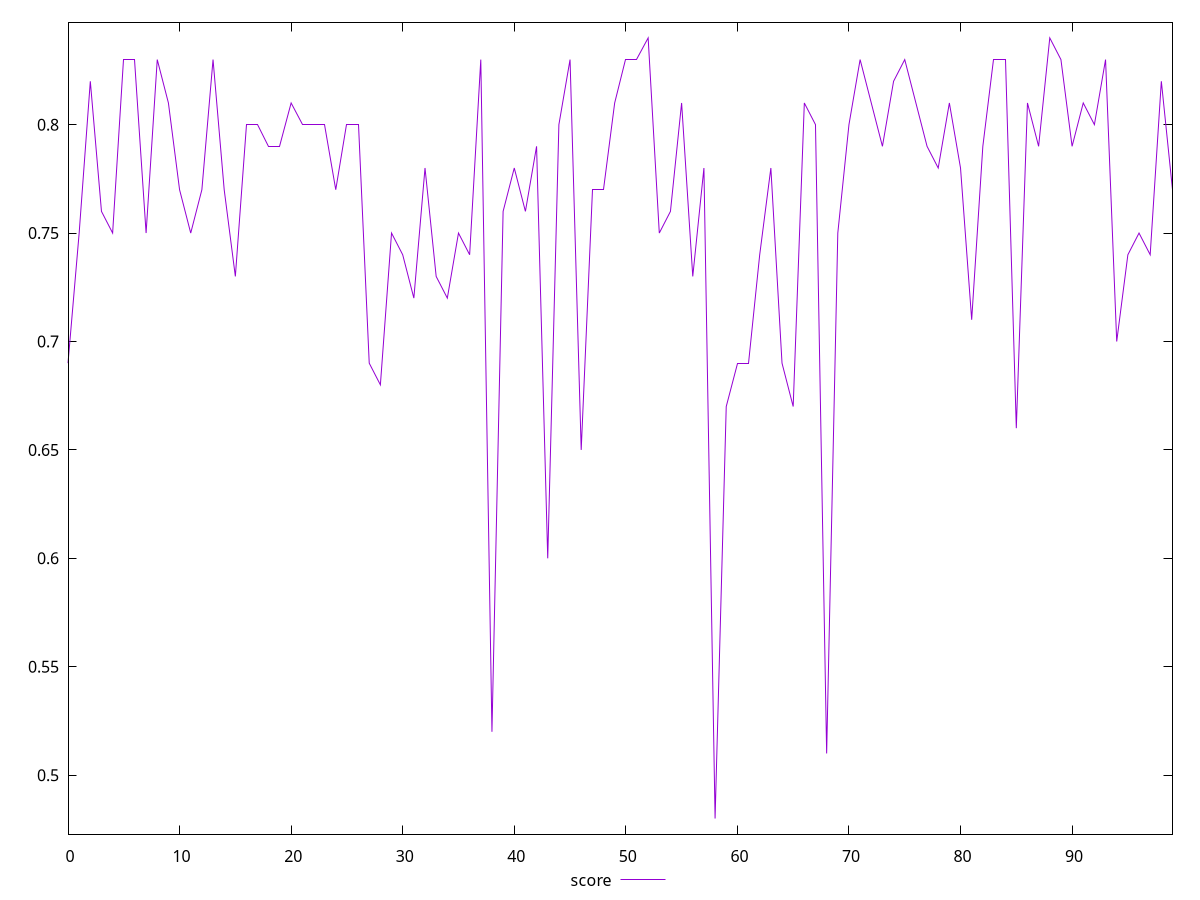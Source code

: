 reset

$score <<EOF
0 0.69
1 0.75
2 0.82
3 0.76
4 0.75
5 0.83
6 0.83
7 0.75
8 0.83
9 0.81
10 0.77
11 0.75
12 0.77
13 0.83
14 0.77
15 0.73
16 0.8
17 0.8
18 0.79
19 0.79
20 0.81
21 0.8
22 0.8
23 0.8
24 0.77
25 0.8
26 0.8
27 0.69
28 0.68
29 0.75
30 0.74
31 0.72
32 0.78
33 0.73
34 0.72
35 0.75
36 0.74
37 0.83
38 0.52
39 0.76
40 0.78
41 0.76
42 0.79
43 0.6
44 0.8
45 0.83
46 0.65
47 0.77
48 0.77
49 0.81
50 0.83
51 0.83
52 0.84
53 0.75
54 0.76
55 0.81
56 0.73
57 0.78
58 0.48
59 0.67
60 0.69
61 0.69
62 0.74
63 0.78
64 0.69
65 0.67
66 0.81
67 0.8
68 0.51
69 0.75
70 0.8
71 0.83
72 0.81
73 0.79
74 0.82
75 0.83
76 0.81
77 0.79
78 0.78
79 0.81
80 0.78
81 0.71
82 0.79
83 0.83
84 0.83
85 0.66
86 0.81
87 0.79
88 0.84
89 0.83
90 0.79
91 0.81
92 0.8
93 0.83
94 0.7
95 0.74
96 0.75
97 0.74
98 0.82
99 0.77
EOF

set key outside below
set xrange [0:99]
set yrange [0.4728:0.8472]
set trange [0.4728:0.8472]
set terminal svg size 640, 500 enhanced background rgb 'white'
set output "report_00013_2021-02-09T12-04-24.940Z/interactive/samples/pages+cached+noadtech+nomedia+nocss/score/values.svg"

plot $score title "score" with line

reset
